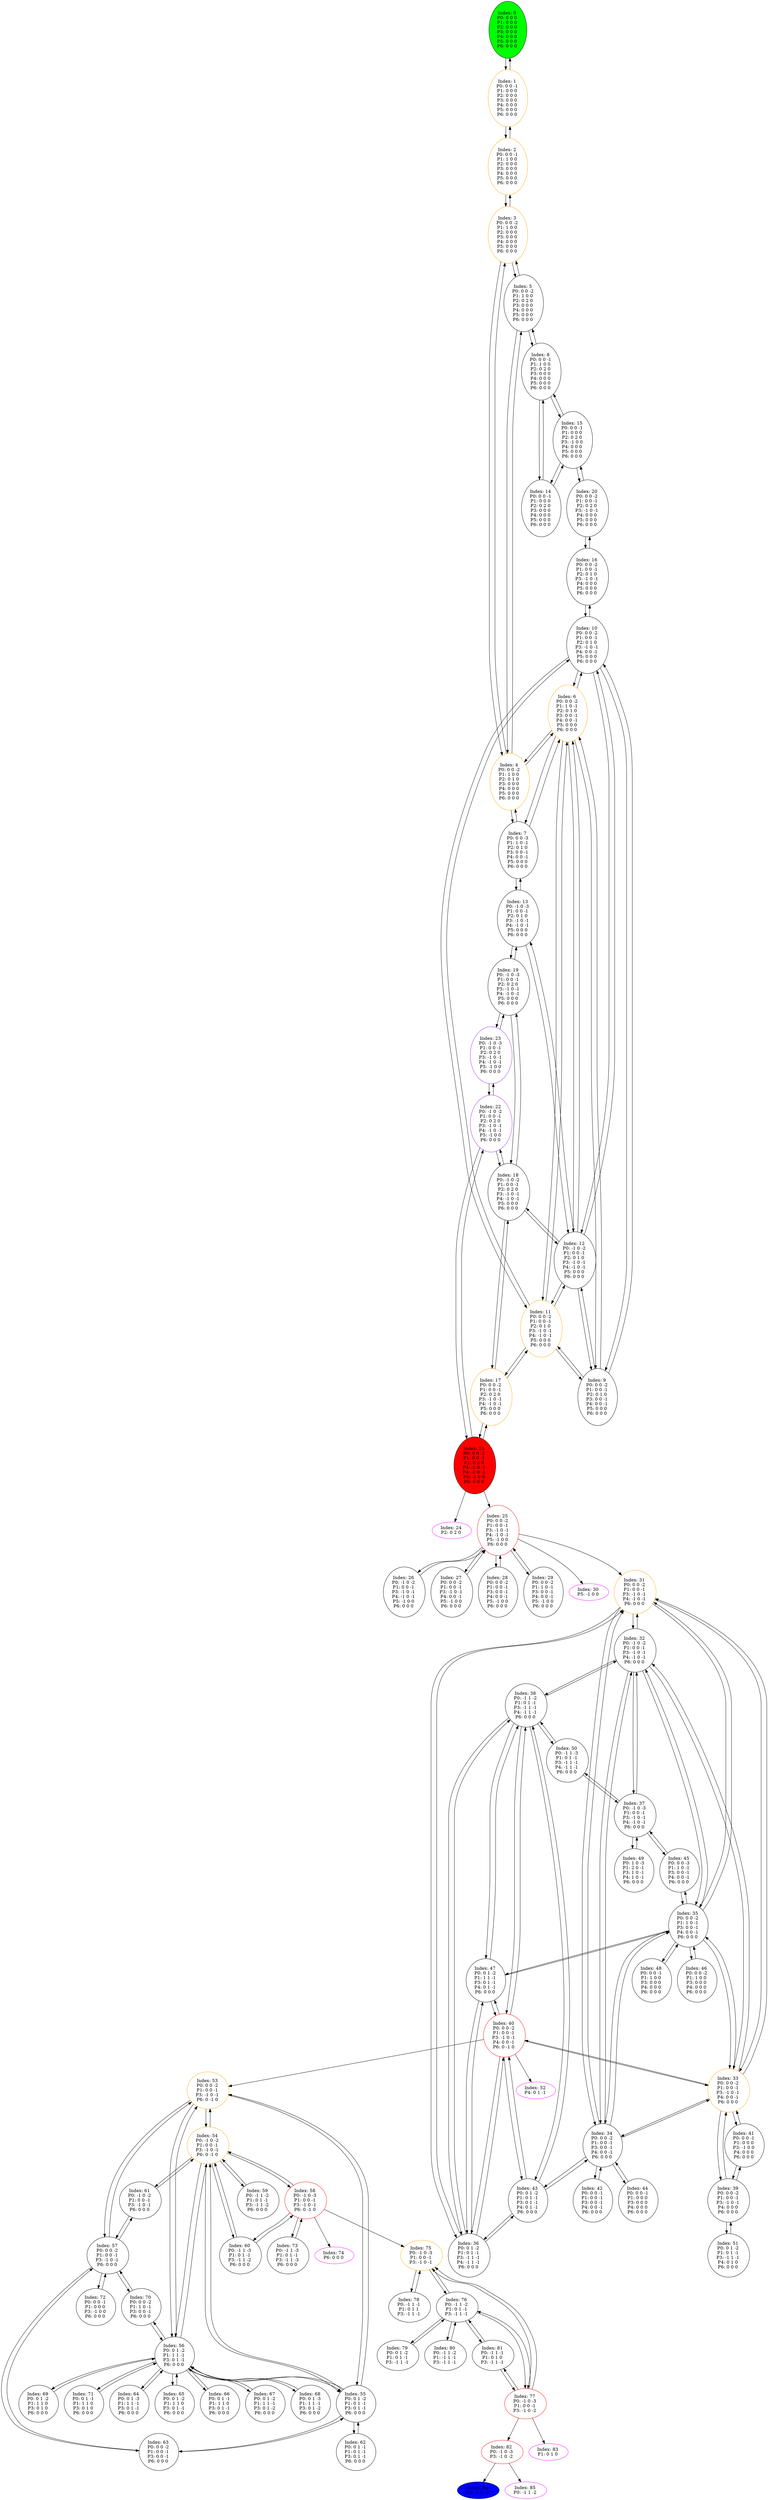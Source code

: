 digraph G {
color = "black"
0[label = "Index: 0 
P0: 0 0 0 
P1: 0 0 0 
P2: 0 0 0 
P3: 0 0 0 
P4: 0 0 0 
P5: 0 0 0 
P6: 0 0 0 
", style="filled", fillcolor = "green"]
1[label = "Index: 1 
P0: 0 0 -1 
P1: 0 0 0 
P2: 0 0 0 
P3: 0 0 0 
P4: 0 0 0 
P5: 0 0 0 
P6: 0 0 0 
", color = "orange"]
2[label = "Index: 2 
P0: 0 0 -1 
P1: 1 0 0 
P2: 0 0 0 
P3: 0 0 0 
P4: 0 0 0 
P5: 0 0 0 
P6: 0 0 0 
", color = "orange"]
3[label = "Index: 3 
P0: 0 0 -2 
P1: 1 0 0 
P2: 0 0 0 
P3: 0 0 0 
P4: 0 0 0 
P5: 0 0 0 
P6: 0 0 0 
", color = "orange"]
4[label = "Index: 4 
P0: 0 0 -2 
P1: 1 0 0 
P2: 0 1 0 
P3: 0 0 0 
P4: 0 0 0 
P5: 0 0 0 
P6: 0 0 0 
", color = "orange"]
5[label = "Index: 5 
P0: 0 0 -2 
P1: 1 0 0 
P2: 0 2 0 
P3: 0 0 0 
P4: 0 0 0 
P5: 0 0 0 
P6: 0 0 0 
"]
6[label = "Index: 6 
P0: 0 0 -2 
P1: 1 0 -1 
P2: 0 1 0 
P3: 0 0 -1 
P4: 0 0 -1 
P5: 0 0 0 
P6: 0 0 0 
", color = "orange"]
7[label = "Index: 7 
P0: 0 0 -3 
P1: 1 0 -1 
P2: 0 1 0 
P3: 0 0 -1 
P4: 0 0 -1 
P5: 0 0 0 
P6: 0 0 0 
"]
8[label = "Index: 8 
P0: 0 0 -1 
P1: 1 0 0 
P2: 0 2 0 
P3: 0 0 0 
P4: 0 0 0 
P5: 0 0 0 
P6: 0 0 0 
"]
9[label = "Index: 9 
P0: 0 0 -2 
P1: 0 0 -1 
P2: 0 1 0 
P3: 0 0 -1 
P4: 0 0 -1 
P5: 0 0 0 
P6: 0 0 0 
"]
10[label = "Index: 10 
P0: 0 0 -2 
P1: 0 0 -1 
P2: 0 1 0 
P3: -1 0 -1 
P4: 0 0 -1 
P5: 0 0 0 
P6: 0 0 0 
"]
11[label = "Index: 11 
P0: 0 0 -2 
P1: 0 0 -1 
P2: 0 1 0 
P3: -1 0 -1 
P4: -1 0 -1 
P5: 0 0 0 
P6: 0 0 0 
", color = "orange"]
12[label = "Index: 12 
P0: -1 0 -2 
P1: 0 0 -1 
P2: 0 1 0 
P3: -1 0 -1 
P4: -1 0 -1 
P5: 0 0 0 
P6: 0 0 0 
"]
13[label = "Index: 13 
P0: -1 0 -3 
P1: 0 0 -1 
P2: 0 1 0 
P3: -1 0 -1 
P4: -1 0 -1 
P5: 0 0 0 
P6: 0 0 0 
"]
14[label = "Index: 14 
P0: 0 0 -1 
P1: 0 0 0 
P2: 0 2 0 
P3: 0 0 0 
P4: 0 0 0 
P5: 0 0 0 
P6: 0 0 0 
"]
15[label = "Index: 15 
P0: 0 0 -1 
P1: 0 0 0 
P2: 0 2 0 
P3: -1 0 0 
P4: 0 0 0 
P5: 0 0 0 
P6: 0 0 0 
"]
16[label = "Index: 16 
P0: 0 0 -2 
P1: 0 0 -1 
P2: 0 1 0 
P3: -1 0 -1 
P4: 0 0 0 
P5: 0 0 0 
P6: 0 0 0 
"]
17[label = "Index: 17 
P0: 0 0 -2 
P1: 0 0 -1 
P2: 0 2 0 
P3: -1 0 -1 
P4: -1 0 -1 
P5: 0 0 0 
P6: 0 0 0 
", color = "orange"]
18[label = "Index: 18 
P0: -1 0 -2 
P1: 0 0 -1 
P2: 0 2 0 
P3: -1 0 -1 
P4: -1 0 -1 
P5: 0 0 0 
P6: 0 0 0 
"]
19[label = "Index: 19 
P0: -1 0 -3 
P1: 0 0 -1 
P2: 0 2 0 
P3: -1 0 -1 
P4: -1 0 -1 
P5: 0 0 0 
P6: 0 0 0 
"]
20[label = "Index: 20 
P0: 0 0 -2 
P1: 0 0 -1 
P2: 0 2 0 
P3: -1 0 -1 
P4: 0 0 0 
P5: 0 0 0 
P6: 0 0 0 
"]
21[label = "Index: 21 
P0: 0 0 -2 
P1: 0 0 -1 
P2: 0 2 0 
P3: -1 0 -1 
P4: -1 0 -1 
P5: -1 0 0 
P6: 0 0 0 
", style="filled", fillcolor = "red"]
22[label = "Index: 22 
P0: -1 0 -2 
P1: 0 0 -1 
P2: 0 2 0 
P3: -1 0 -1 
P4: -1 0 -1 
P5: -1 0 0 
P6: 0 0 0 
", color = "purple"]
23[label = "Index: 23 
P0: -1 0 -3 
P1: 0 0 -1 
P2: 0 2 0 
P3: -1 0 -1 
P4: -1 0 -1 
P5: -1 0 0 
P6: 0 0 0 
", color = "purple"]
24[label = "Index: 24 
P2: 0 2 0 
", color = "fuchsia"]
25[label = "Index: 25 
P0: 0 0 -2 
P1: 0 0 -1 
P3: -1 0 -1 
P4: -1 0 -1 
P5: -1 0 0 
P6: 0 0 0 
", color = "red"]
26[label = "Index: 26 
P0: -1 0 -2 
P1: 0 0 -1 
P3: -1 0 -1 
P4: -1 0 -1 
P5: -1 0 0 
P6: 0 0 0 
"]
27[label = "Index: 27 
P0: 0 0 -2 
P1: 0 0 -1 
P3: -1 0 -1 
P4: 0 0 -1 
P5: -1 0 0 
P6: 0 0 0 
"]
28[label = "Index: 28 
P0: 0 0 -2 
P1: 0 0 -1 
P3: 0 0 -1 
P4: 0 0 -1 
P5: -1 0 0 
P6: 0 0 0 
"]
29[label = "Index: 29 
P0: 0 0 -2 
P1: 1 0 -1 
P3: 0 0 -1 
P4: 0 0 -1 
P5: -1 0 0 
P6: 0 0 0 
"]
30[label = "Index: 30 
P5: -1 0 0 
", color = "fuchsia"]
31[label = "Index: 31 
P0: 0 0 -2 
P1: 0 0 -1 
P3: -1 0 -1 
P4: -1 0 -1 
P6: 0 0 0 
", color = "orange"]
32[label = "Index: 32 
P0: -1 0 -2 
P1: 0 0 -1 
P3: -1 0 -1 
P4: -1 0 -1 
P6: 0 0 0 
"]
33[label = "Index: 33 
P0: 0 0 -2 
P1: 0 0 -1 
P3: -1 0 -1 
P4: 0 0 -1 
P6: 0 0 0 
", color = "orange"]
34[label = "Index: 34 
P0: 0 0 -2 
P1: 0 0 -1 
P3: 0 0 -1 
P4: 0 0 -1 
P6: 0 0 0 
"]
35[label = "Index: 35 
P0: 0 0 -2 
P1: 1 0 -1 
P3: 0 0 -1 
P4: 0 0 -1 
P6: 0 0 0 
"]
36[label = "Index: 36 
P0: 0 1 -2 
P1: 0 1 -1 
P3: -1 1 -1 
P4: -1 1 -1 
P6: 0 0 0 
"]
37[label = "Index: 37 
P0: -1 0 -3 
P1: 0 0 -1 
P3: -1 0 -1 
P4: -1 0 -1 
P6: 0 0 0 
"]
38[label = "Index: 38 
P0: -1 1 -2 
P1: 0 1 -1 
P3: -1 1 -1 
P4: -1 1 -1 
P6: 0 0 0 
"]
39[label = "Index: 39 
P0: 0 0 -2 
P1: 0 0 -1 
P3: -1 0 -1 
P4: 0 0 0 
P6: 0 0 0 
"]
40[label = "Index: 40 
P0: 0 0 -2 
P1: 0 0 -1 
P3: -1 0 -1 
P4: 0 0 -1 
P6: 0 -1 0 
", color = "red"]
41[label = "Index: 41 
P0: 0 0 -1 
P1: 0 0 0 
P3: -1 0 0 
P4: 0 0 0 
P6: 0 0 0 
"]
42[label = "Index: 42 
P0: 0 0 -1 
P1: 0 0 -1 
P3: 0 0 -1 
P4: 0 0 -1 
P6: 0 0 0 
"]
43[label = "Index: 43 
P0: 0 1 -2 
P1: 0 1 -1 
P3: 0 1 -1 
P4: 0 1 -1 
P6: 0 0 0 
"]
44[label = "Index: 44 
P0: 0 0 -1 
P1: 0 0 0 
P3: 0 0 0 
P4: 0 0 0 
P6: 0 0 0 
"]
45[label = "Index: 45 
P0: 0 0 -3 
P1: 1 0 -1 
P3: 0 0 -1 
P4: 0 0 -1 
P6: 0 0 0 
"]
46[label = "Index: 46 
P0: 0 0 -2 
P1: 1 0 0 
P3: 0 0 0 
P4: 0 0 0 
P6: 0 0 0 
"]
47[label = "Index: 47 
P0: 0 1 -2 
P1: 1 1 -1 
P3: 0 1 -1 
P4: 0 1 -1 
P6: 0 0 0 
"]
48[label = "Index: 48 
P0: 0 0 -1 
P1: 1 0 0 
P3: 0 0 0 
P4: 0 0 0 
P6: 0 0 0 
"]
49[label = "Index: 49 
P0: 1 0 -3 
P1: 2 0 -1 
P3: 1 0 -1 
P4: 1 0 -1 
P6: 0 0 0 
"]
50[label = "Index: 50 
P0: -1 1 -3 
P1: 0 1 -1 
P3: -1 1 -1 
P4: -1 1 -1 
P6: 0 0 0 
"]
51[label = "Index: 51 
P0: 0 1 -2 
P1: 0 1 -1 
P3: -1 1 -1 
P4: 0 1 0 
P6: 0 0 0 
"]
52[label = "Index: 52 
P4: 0 1 -1 
", color = "fuchsia"]
53[label = "Index: 53 
P0: 0 0 -2 
P1: 0 0 -1 
P3: -1 0 -1 
P6: 0 -1 0 
", color = "orange"]
54[label = "Index: 54 
P0: -1 0 -2 
P1: 0 0 -1 
P3: -1 0 -1 
P6: 0 -1 0 
", color = "orange"]
55[label = "Index: 55 
P0: 0 1 -2 
P1: 0 1 -1 
P3: 0 1 -1 
P6: 0 0 0 
"]
56[label = "Index: 56 
P0: 0 1 -2 
P1: 1 1 -1 
P3: 0 1 -1 
P6: 0 0 0 
"]
57[label = "Index: 57 
P0: 0 0 -2 
P1: 0 0 -1 
P3: -1 0 -1 
P6: 0 0 0 
"]
58[label = "Index: 58 
P0: -1 0 -3 
P1: 0 0 -1 
P3: -1 0 -1 
P6: 0 -1 0 
", color = "red"]
59[label = "Index: 59 
P0: -1 1 -2 
P1: 0 1 -1 
P3: -1 1 -2 
P6: 0 0 0 
"]
60[label = "Index: 60 
P0: -1 1 -3 
P1: 0 1 -1 
P3: -1 1 -2 
P6: 0 0 0 
"]
61[label = "Index: 61 
P0: -1 0 -2 
P1: 0 0 -1 
P3: -1 0 -1 
P6: 0 0 0 
"]
62[label = "Index: 62 
P0: 0 1 -1 
P1: 0 1 -1 
P3: 0 1 -1 
P6: 0 0 0 
"]
63[label = "Index: 63 
P0: 0 0 -2 
P1: 0 0 -1 
P3: 0 0 -1 
P6: 0 0 0 
"]
64[label = "Index: 64 
P0: 0 1 -3 
P1: 1 1 -1 
P3: 0 1 -1 
P6: 0 0 0 
"]
65[label = "Index: 65 
P0: 0 1 -2 
P1: 1 1 0 
P3: 0 1 -1 
P6: 0 0 0 
"]
66[label = "Index: 66 
P0: 0 1 -1 
P1: 1 1 0 
P3: 0 1 -1 
P6: 0 0 0 
"]
67[label = "Index: 67 
P0: 0 1 -2 
P1: 1 1 -1 
P3: 0 1 -2 
P6: 0 0 0 
"]
68[label = "Index: 68 
P0: 0 1 -3 
P1: 1 1 -1 
P3: 0 1 -2 
P6: 0 0 0 
"]
69[label = "Index: 69 
P0: 0 1 -2 
P1: 1 1 0 
P3: 0 1 0 
P6: 0 0 0 
"]
70[label = "Index: 70 
P0: 0 0 -2 
P1: 1 0 -1 
P3: 0 0 -1 
P6: 0 0 0 
"]
71[label = "Index: 71 
P0: 0 1 -1 
P1: 1 1 0 
P3: 0 1 0 
P6: 0 0 0 
"]
72[label = "Index: 72 
P0: 0 0 -1 
P1: 0 0 0 
P3: -1 0 0 
P6: 0 0 0 
"]
73[label = "Index: 73 
P0: -1 1 -3 
P1: 0 1 -1 
P3: -1 1 -3 
P6: 0 0 0 
"]
74[label = "Index: 74 
P6: 0 0 0 
", color = "fuchsia"]
75[label = "Index: 75 
P0: -1 0 -3 
P1: 0 0 -1 
P3: -1 0 -1 
", color = "orange"]
76[label = "Index: 76 
P0: -1 1 -2 
P1: 0 1 -1 
P3: -1 1 -1 
"]
77[label = "Index: 77 
P0: -1 0 -3 
P1: 0 0 -1 
P3: -1 0 -2 
", color = "red"]
78[label = "Index: 78 
P0: -1 1 -1 
P1: 0 1 1 
P3: -1 1 -1 
"]
79[label = "Index: 79 
P0: 0 1 -2 
P1: 0 1 -1 
P3: -1 1 -1 
"]
80[label = "Index: 80 
P0: -1 1 -2 
P1: -1 1 -1 
P3: -1 1 -1 
"]
81[label = "Index: 81 
P0: -1 1 -1 
P1: 0 1 0 
P3: -1 1 -1 
"]
82[label = "Index: 82 
P0: -1 0 -3 
P3: -1 0 -2 
", color = "red"]
83[label = "Index: 83 
P1: 0 1 0 
", color = "fuchsia"]
84[label = "Index: 84 
P3: -1 0 -2 
", style="filled", fillcolor = "blue"]
85[label = "Index: 85 
P0: -1 1 -2 
", color = "fuchsia"]
0 -> 1

1 -> 0
1 -> 2

2 -> 1
2 -> 3

3 -> 2
3 -> 4
3 -> 5

4 -> 3
4 -> 5
4 -> 6
4 -> 7

5 -> 3
5 -> 4
5 -> 8

6 -> 4
6 -> 7
6 -> 9
6 -> 10
6 -> 11
6 -> 12

7 -> 4
7 -> 6
7 -> 13

8 -> 5
8 -> 14
8 -> 15

9 -> 6
9 -> 10
9 -> 11
9 -> 12

10 -> 6
10 -> 9
10 -> 11
10 -> 16
10 -> 12

11 -> 6
11 -> 9
11 -> 10
11 -> 12
11 -> 17

12 -> 6
12 -> 9
12 -> 10
12 -> 11
12 -> 13
12 -> 18

13 -> 7
13 -> 12
13 -> 19

14 -> 8
14 -> 15

15 -> 8
15 -> 14
15 -> 20

16 -> 10
16 -> 20

17 -> 11
17 -> 18
17 -> 21

18 -> 12
18 -> 17
18 -> 19
18 -> 22

19 -> 13
19 -> 18
19 -> 23

20 -> 15
20 -> 16

21 -> 17
21 -> 22
21 -> 25
21 -> 24

22 -> 18
22 -> 21
22 -> 23

23 -> 19
23 -> 22

25 -> 26
25 -> 27
25 -> 28
25 -> 29
25 -> 31
25 -> 30

26 -> 25

27 -> 25

28 -> 25

29 -> 25

31 -> 32
31 -> 33
31 -> 34
31 -> 35
31 -> 36

32 -> 31
32 -> 37
32 -> 33
32 -> 34
32 -> 35
32 -> 38

33 -> 31
33 -> 32
33 -> 34
33 -> 35
33 -> 39
33 -> 40
33 -> 41

34 -> 31
34 -> 32
34 -> 33
34 -> 42
34 -> 35
34 -> 43
34 -> 44

35 -> 31
35 -> 32
35 -> 33
35 -> 34
35 -> 45
35 -> 46
35 -> 47
35 -> 48

36 -> 31
36 -> 38
36 -> 40
36 -> 43
36 -> 47

37 -> 32
37 -> 45
37 -> 49
37 -> 50

38 -> 32
38 -> 36
38 -> 50
38 -> 40
38 -> 43
38 -> 47

39 -> 33
39 -> 41
39 -> 51

40 -> 33
40 -> 36
40 -> 38
40 -> 43
40 -> 47
40 -> 53
40 -> 52

41 -> 33
41 -> 39

42 -> 34

43 -> 34
43 -> 36
43 -> 38
43 -> 40

44 -> 34

45 -> 35
45 -> 37

46 -> 35

47 -> 35
47 -> 36
47 -> 38
47 -> 40

48 -> 35

49 -> 37

50 -> 37
50 -> 38

51 -> 39

53 -> 54
53 -> 55
53 -> 56
53 -> 57

54 -> 53
54 -> 58
54 -> 59
54 -> 55
54 -> 60
54 -> 56
54 -> 61

55 -> 53
55 -> 54
55 -> 62
55 -> 56
55 -> 63

56 -> 53
56 -> 54
56 -> 55
56 -> 64
56 -> 65
56 -> 66
56 -> 67
56 -> 68
56 -> 69
56 -> 70
56 -> 71

57 -> 53
57 -> 61
57 -> 63
57 -> 70
57 -> 72

58 -> 54
58 -> 60
58 -> 73
58 -> 74
58 -> 75

59 -> 54

60 -> 54
60 -> 58

61 -> 54
61 -> 57

62 -> 55

63 -> 55
63 -> 57

64 -> 56

65 -> 56

66 -> 56

67 -> 56

68 -> 56

69 -> 56

70 -> 56
70 -> 57

71 -> 56

72 -> 57

73 -> 58

75 -> 76
75 -> 77
75 -> 78

76 -> 75
76 -> 79
76 -> 80
76 -> 77
76 -> 81

77 -> 75
77 -> 76
77 -> 81
77 -> 82
77 -> 83

78 -> 75

79 -> 76

80 -> 76

81 -> 76
81 -> 77

82 -> 84
82 -> 85

}
